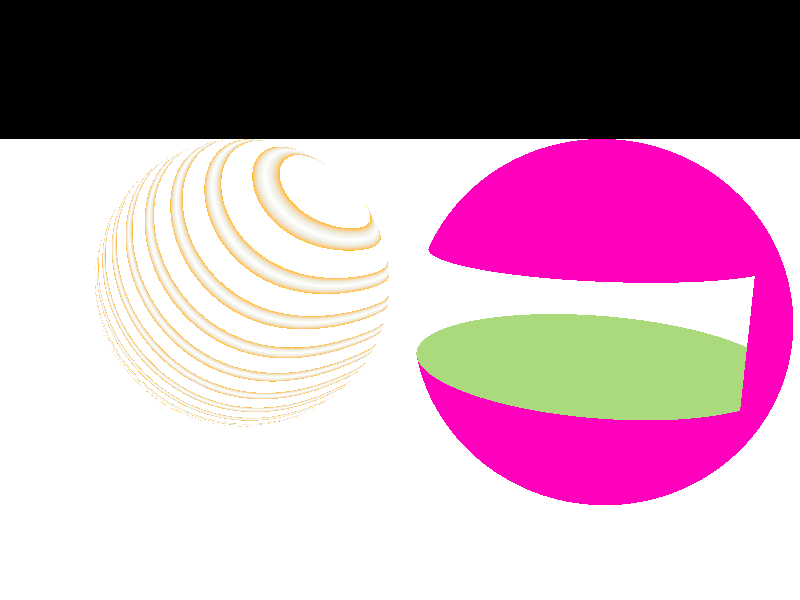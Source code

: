 // Persistence Of Vision raytracer version 3.5 sample file.
// This file demonstrates the "interior_texture" feature
//
// -w320 -h240
// -w800 -h600 +a0.3

#include "colors.inc"

camera {location <100,50,50> direction z*1.2 look_at <0,25,0>}

plane {y,0 pigment {White}}

//--------------declaring two "peel" textures
#declare Texture_1 =
texture {
  pigment {
   spiral1 1
   color_map {
    [0.0 White]
    [0.2 Wheat]
    [0.4 Orange]
    [0.4 Clear]
    [1.0 Clear]
   }
   scale 5
   }
  normal {bumps .3 scale .2}
  }
#declare Texture_2 =
texture {
  pigment {
   spiral1 1
   color_map {
    [0.0 Blue]
    [0.2 Red]
    [0.6 YellowGreen]
    [0.6 Clear]
    [1.0 Clear]
   }
   scale 5
   }
  normal {bumps .3 scale .2}
  }

//--------making spheres with different inside/outside textures

sphere {<0,25,-30>,25
        texture {Texture_1}
        interior_texture {Texture_2}
        }

sphere {<0,25,30>,25
        texture {pigment {rgb <1,0,.5>}}
        interior_texture {pigment {rgb <.4,.7,.2>}}
        clipped_by {box {<-50,20,-50>,<50,35,50> inverse}}
        }

light_source {<40,500,300> White*2}
fog {White distance 600}
